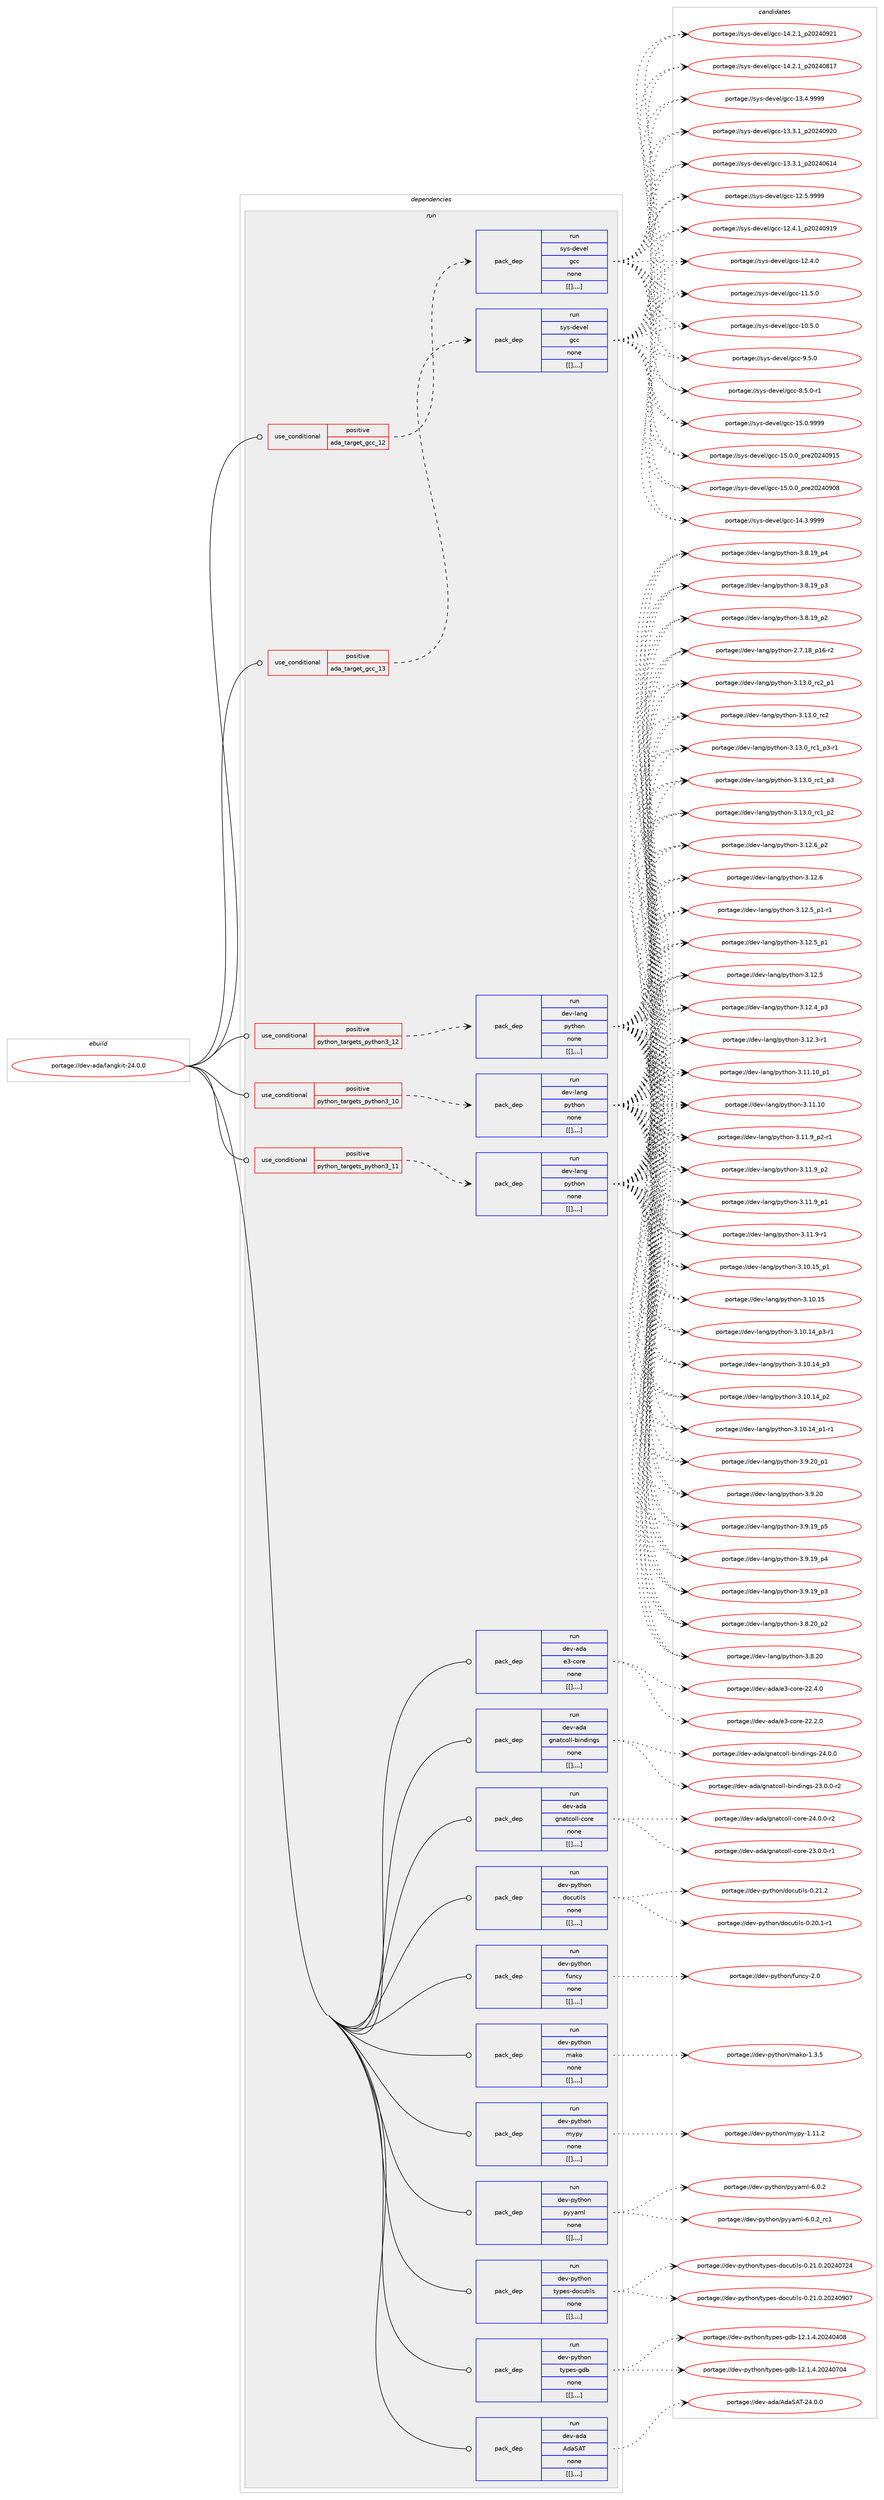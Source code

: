 digraph prolog {

# *************
# Graph options
# *************

newrank=true;
concentrate=true;
compound=true;
graph [rankdir=LR,fontname=Helvetica,fontsize=10,ranksep=1.5];#, ranksep=2.5, nodesep=0.2];
edge  [arrowhead=vee];
node  [fontname=Helvetica,fontsize=10];

# **********
# The ebuild
# **********

subgraph cluster_leftcol {
color=gray;
label=<<i>ebuild</i>>;
id [label="portage://dev-ada/langkit-24.0.0", color=red, width=4, href="../dev-ada/langkit-24.0.0.svg"];
}

# ****************
# The dependencies
# ****************

subgraph cluster_midcol {
color=gray;
label=<<i>dependencies</i>>;
subgraph cluster_compile {
fillcolor="#eeeeee";
style=filled;
label=<<i>compile</i>>;
}
subgraph cluster_compileandrun {
fillcolor="#eeeeee";
style=filled;
label=<<i>compile and run</i>>;
}
subgraph cluster_run {
fillcolor="#eeeeee";
style=filled;
label=<<i>run</i>>;
subgraph cond16832 {
dependency63616 [label=<<TABLE BORDER="0" CELLBORDER="1" CELLSPACING="0" CELLPADDING="4"><TR><TD ROWSPAN="3" CELLPADDING="10">use_conditional</TD></TR><TR><TD>positive</TD></TR><TR><TD>ada_target_gcc_12</TD></TR></TABLE>>, shape=none, color=red];
subgraph pack45867 {
dependency63617 [label=<<TABLE BORDER="0" CELLBORDER="1" CELLSPACING="0" CELLPADDING="4" WIDTH="220"><TR><TD ROWSPAN="6" CELLPADDING="30">pack_dep</TD></TR><TR><TD WIDTH="110">run</TD></TR><TR><TD>sys-devel</TD></TR><TR><TD>gcc</TD></TR><TR><TD>none</TD></TR><TR><TD>[[],,,,]</TD></TR></TABLE>>, shape=none, color=blue];
}
dependency63616:e -> dependency63617:w [weight=20,style="dashed",arrowhead="vee"];
}
id:e -> dependency63616:w [weight=20,style="solid",arrowhead="odot"];
subgraph cond16833 {
dependency63618 [label=<<TABLE BORDER="0" CELLBORDER="1" CELLSPACING="0" CELLPADDING="4"><TR><TD ROWSPAN="3" CELLPADDING="10">use_conditional</TD></TR><TR><TD>positive</TD></TR><TR><TD>ada_target_gcc_13</TD></TR></TABLE>>, shape=none, color=red];
subgraph pack45868 {
dependency63619 [label=<<TABLE BORDER="0" CELLBORDER="1" CELLSPACING="0" CELLPADDING="4" WIDTH="220"><TR><TD ROWSPAN="6" CELLPADDING="30">pack_dep</TD></TR><TR><TD WIDTH="110">run</TD></TR><TR><TD>sys-devel</TD></TR><TR><TD>gcc</TD></TR><TR><TD>none</TD></TR><TR><TD>[[],,,,]</TD></TR></TABLE>>, shape=none, color=blue];
}
dependency63618:e -> dependency63619:w [weight=20,style="dashed",arrowhead="vee"];
}
id:e -> dependency63618:w [weight=20,style="solid",arrowhead="odot"];
subgraph cond16834 {
dependency63620 [label=<<TABLE BORDER="0" CELLBORDER="1" CELLSPACING="0" CELLPADDING="4"><TR><TD ROWSPAN="3" CELLPADDING="10">use_conditional</TD></TR><TR><TD>positive</TD></TR><TR><TD>python_targets_python3_10</TD></TR></TABLE>>, shape=none, color=red];
subgraph pack45869 {
dependency63621 [label=<<TABLE BORDER="0" CELLBORDER="1" CELLSPACING="0" CELLPADDING="4" WIDTH="220"><TR><TD ROWSPAN="6" CELLPADDING="30">pack_dep</TD></TR><TR><TD WIDTH="110">run</TD></TR><TR><TD>dev-lang</TD></TR><TR><TD>python</TD></TR><TR><TD>none</TD></TR><TR><TD>[[],,,,]</TD></TR></TABLE>>, shape=none, color=blue];
}
dependency63620:e -> dependency63621:w [weight=20,style="dashed",arrowhead="vee"];
}
id:e -> dependency63620:w [weight=20,style="solid",arrowhead="odot"];
subgraph cond16835 {
dependency63622 [label=<<TABLE BORDER="0" CELLBORDER="1" CELLSPACING="0" CELLPADDING="4"><TR><TD ROWSPAN="3" CELLPADDING="10">use_conditional</TD></TR><TR><TD>positive</TD></TR><TR><TD>python_targets_python3_11</TD></TR></TABLE>>, shape=none, color=red];
subgraph pack45870 {
dependency63623 [label=<<TABLE BORDER="0" CELLBORDER="1" CELLSPACING="0" CELLPADDING="4" WIDTH="220"><TR><TD ROWSPAN="6" CELLPADDING="30">pack_dep</TD></TR><TR><TD WIDTH="110">run</TD></TR><TR><TD>dev-lang</TD></TR><TR><TD>python</TD></TR><TR><TD>none</TD></TR><TR><TD>[[],,,,]</TD></TR></TABLE>>, shape=none, color=blue];
}
dependency63622:e -> dependency63623:w [weight=20,style="dashed",arrowhead="vee"];
}
id:e -> dependency63622:w [weight=20,style="solid",arrowhead="odot"];
subgraph cond16836 {
dependency63624 [label=<<TABLE BORDER="0" CELLBORDER="1" CELLSPACING="0" CELLPADDING="4"><TR><TD ROWSPAN="3" CELLPADDING="10">use_conditional</TD></TR><TR><TD>positive</TD></TR><TR><TD>python_targets_python3_12</TD></TR></TABLE>>, shape=none, color=red];
subgraph pack45871 {
dependency63625 [label=<<TABLE BORDER="0" CELLBORDER="1" CELLSPACING="0" CELLPADDING="4" WIDTH="220"><TR><TD ROWSPAN="6" CELLPADDING="30">pack_dep</TD></TR><TR><TD WIDTH="110">run</TD></TR><TR><TD>dev-lang</TD></TR><TR><TD>python</TD></TR><TR><TD>none</TD></TR><TR><TD>[[],,,,]</TD></TR></TABLE>>, shape=none, color=blue];
}
dependency63624:e -> dependency63625:w [weight=20,style="dashed",arrowhead="vee"];
}
id:e -> dependency63624:w [weight=20,style="solid",arrowhead="odot"];
subgraph pack45872 {
dependency63626 [label=<<TABLE BORDER="0" CELLBORDER="1" CELLSPACING="0" CELLPADDING="4" WIDTH="220"><TR><TD ROWSPAN="6" CELLPADDING="30">pack_dep</TD></TR><TR><TD WIDTH="110">run</TD></TR><TR><TD>dev-ada</TD></TR><TR><TD>AdaSAT</TD></TR><TR><TD>none</TD></TR><TR><TD>[[],,,,]</TD></TR></TABLE>>, shape=none, color=blue];
}
id:e -> dependency63626:w [weight=20,style="solid",arrowhead="odot"];
subgraph pack45873 {
dependency63627 [label=<<TABLE BORDER="0" CELLBORDER="1" CELLSPACING="0" CELLPADDING="4" WIDTH="220"><TR><TD ROWSPAN="6" CELLPADDING="30">pack_dep</TD></TR><TR><TD WIDTH="110">run</TD></TR><TR><TD>dev-ada</TD></TR><TR><TD>e3-core</TD></TR><TR><TD>none</TD></TR><TR><TD>[[],,,,]</TD></TR></TABLE>>, shape=none, color=blue];
}
id:e -> dependency63627:w [weight=20,style="solid",arrowhead="odot"];
subgraph pack45874 {
dependency63628 [label=<<TABLE BORDER="0" CELLBORDER="1" CELLSPACING="0" CELLPADDING="4" WIDTH="220"><TR><TD ROWSPAN="6" CELLPADDING="30">pack_dep</TD></TR><TR><TD WIDTH="110">run</TD></TR><TR><TD>dev-ada</TD></TR><TR><TD>gnatcoll-bindings</TD></TR><TR><TD>none</TD></TR><TR><TD>[[],,,,]</TD></TR></TABLE>>, shape=none, color=blue];
}
id:e -> dependency63628:w [weight=20,style="solid",arrowhead="odot"];
subgraph pack45875 {
dependency63629 [label=<<TABLE BORDER="0" CELLBORDER="1" CELLSPACING="0" CELLPADDING="4" WIDTH="220"><TR><TD ROWSPAN="6" CELLPADDING="30">pack_dep</TD></TR><TR><TD WIDTH="110">run</TD></TR><TR><TD>dev-ada</TD></TR><TR><TD>gnatcoll-core</TD></TR><TR><TD>none</TD></TR><TR><TD>[[],,,,]</TD></TR></TABLE>>, shape=none, color=blue];
}
id:e -> dependency63629:w [weight=20,style="solid",arrowhead="odot"];
subgraph pack45876 {
dependency63630 [label=<<TABLE BORDER="0" CELLBORDER="1" CELLSPACING="0" CELLPADDING="4" WIDTH="220"><TR><TD ROWSPAN="6" CELLPADDING="30">pack_dep</TD></TR><TR><TD WIDTH="110">run</TD></TR><TR><TD>dev-python</TD></TR><TR><TD>docutils</TD></TR><TR><TD>none</TD></TR><TR><TD>[[],,,,]</TD></TR></TABLE>>, shape=none, color=blue];
}
id:e -> dependency63630:w [weight=20,style="solid",arrowhead="odot"];
subgraph pack45877 {
dependency63631 [label=<<TABLE BORDER="0" CELLBORDER="1" CELLSPACING="0" CELLPADDING="4" WIDTH="220"><TR><TD ROWSPAN="6" CELLPADDING="30">pack_dep</TD></TR><TR><TD WIDTH="110">run</TD></TR><TR><TD>dev-python</TD></TR><TR><TD>funcy</TD></TR><TR><TD>none</TD></TR><TR><TD>[[],,,,]</TD></TR></TABLE>>, shape=none, color=blue];
}
id:e -> dependency63631:w [weight=20,style="solid",arrowhead="odot"];
subgraph pack45878 {
dependency63632 [label=<<TABLE BORDER="0" CELLBORDER="1" CELLSPACING="0" CELLPADDING="4" WIDTH="220"><TR><TD ROWSPAN="6" CELLPADDING="30">pack_dep</TD></TR><TR><TD WIDTH="110">run</TD></TR><TR><TD>dev-python</TD></TR><TR><TD>mako</TD></TR><TR><TD>none</TD></TR><TR><TD>[[],,,,]</TD></TR></TABLE>>, shape=none, color=blue];
}
id:e -> dependency63632:w [weight=20,style="solid",arrowhead="odot"];
subgraph pack45879 {
dependency63633 [label=<<TABLE BORDER="0" CELLBORDER="1" CELLSPACING="0" CELLPADDING="4" WIDTH="220"><TR><TD ROWSPAN="6" CELLPADDING="30">pack_dep</TD></TR><TR><TD WIDTH="110">run</TD></TR><TR><TD>dev-python</TD></TR><TR><TD>mypy</TD></TR><TR><TD>none</TD></TR><TR><TD>[[],,,,]</TD></TR></TABLE>>, shape=none, color=blue];
}
id:e -> dependency63633:w [weight=20,style="solid",arrowhead="odot"];
subgraph pack45880 {
dependency63634 [label=<<TABLE BORDER="0" CELLBORDER="1" CELLSPACING="0" CELLPADDING="4" WIDTH="220"><TR><TD ROWSPAN="6" CELLPADDING="30">pack_dep</TD></TR><TR><TD WIDTH="110">run</TD></TR><TR><TD>dev-python</TD></TR><TR><TD>pyyaml</TD></TR><TR><TD>none</TD></TR><TR><TD>[[],,,,]</TD></TR></TABLE>>, shape=none, color=blue];
}
id:e -> dependency63634:w [weight=20,style="solid",arrowhead="odot"];
subgraph pack45881 {
dependency63635 [label=<<TABLE BORDER="0" CELLBORDER="1" CELLSPACING="0" CELLPADDING="4" WIDTH="220"><TR><TD ROWSPAN="6" CELLPADDING="30">pack_dep</TD></TR><TR><TD WIDTH="110">run</TD></TR><TR><TD>dev-python</TD></TR><TR><TD>types-docutils</TD></TR><TR><TD>none</TD></TR><TR><TD>[[],,,,]</TD></TR></TABLE>>, shape=none, color=blue];
}
id:e -> dependency63635:w [weight=20,style="solid",arrowhead="odot"];
subgraph pack45882 {
dependency63636 [label=<<TABLE BORDER="0" CELLBORDER="1" CELLSPACING="0" CELLPADDING="4" WIDTH="220"><TR><TD ROWSPAN="6" CELLPADDING="30">pack_dep</TD></TR><TR><TD WIDTH="110">run</TD></TR><TR><TD>dev-python</TD></TR><TR><TD>types-gdb</TD></TR><TR><TD>none</TD></TR><TR><TD>[[],,,,]</TD></TR></TABLE>>, shape=none, color=blue];
}
id:e -> dependency63636:w [weight=20,style="solid",arrowhead="odot"];
}
}

# **************
# The candidates
# **************

subgraph cluster_choices {
rank=same;
color=gray;
label=<<i>candidates</i>>;

subgraph choice45867 {
color=black;
nodesep=1;
choice1151211154510010111810110847103999945495346484657575757 [label="portage://sys-devel/gcc-15.0.9999", color=red, width=4,href="../sys-devel/gcc-15.0.9999.svg"];
choice1151211154510010111810110847103999945495346484648951121141015048505248574953 [label="portage://sys-devel/gcc-15.0.0_pre20240915", color=red, width=4,href="../sys-devel/gcc-15.0.0_pre20240915.svg"];
choice1151211154510010111810110847103999945495346484648951121141015048505248574856 [label="portage://sys-devel/gcc-15.0.0_pre20240908", color=red, width=4,href="../sys-devel/gcc-15.0.0_pre20240908.svg"];
choice1151211154510010111810110847103999945495246514657575757 [label="portage://sys-devel/gcc-14.3.9999", color=red, width=4,href="../sys-devel/gcc-14.3.9999.svg"];
choice1151211154510010111810110847103999945495246504649951125048505248575049 [label="portage://sys-devel/gcc-14.2.1_p20240921", color=red, width=4,href="../sys-devel/gcc-14.2.1_p20240921.svg"];
choice1151211154510010111810110847103999945495246504649951125048505248564955 [label="portage://sys-devel/gcc-14.2.1_p20240817", color=red, width=4,href="../sys-devel/gcc-14.2.1_p20240817.svg"];
choice1151211154510010111810110847103999945495146524657575757 [label="portage://sys-devel/gcc-13.4.9999", color=red, width=4,href="../sys-devel/gcc-13.4.9999.svg"];
choice1151211154510010111810110847103999945495146514649951125048505248575048 [label="portage://sys-devel/gcc-13.3.1_p20240920", color=red, width=4,href="../sys-devel/gcc-13.3.1_p20240920.svg"];
choice1151211154510010111810110847103999945495146514649951125048505248544952 [label="portage://sys-devel/gcc-13.3.1_p20240614", color=red, width=4,href="../sys-devel/gcc-13.3.1_p20240614.svg"];
choice1151211154510010111810110847103999945495046534657575757 [label="portage://sys-devel/gcc-12.5.9999", color=red, width=4,href="../sys-devel/gcc-12.5.9999.svg"];
choice1151211154510010111810110847103999945495046524649951125048505248574957 [label="portage://sys-devel/gcc-12.4.1_p20240919", color=red, width=4,href="../sys-devel/gcc-12.4.1_p20240919.svg"];
choice1151211154510010111810110847103999945495046524648 [label="portage://sys-devel/gcc-12.4.0", color=red, width=4,href="../sys-devel/gcc-12.4.0.svg"];
choice1151211154510010111810110847103999945494946534648 [label="portage://sys-devel/gcc-11.5.0", color=red, width=4,href="../sys-devel/gcc-11.5.0.svg"];
choice1151211154510010111810110847103999945494846534648 [label="portage://sys-devel/gcc-10.5.0", color=red, width=4,href="../sys-devel/gcc-10.5.0.svg"];
choice11512111545100101118101108471039999455746534648 [label="portage://sys-devel/gcc-9.5.0", color=red, width=4,href="../sys-devel/gcc-9.5.0.svg"];
choice115121115451001011181011084710399994556465346484511449 [label="portage://sys-devel/gcc-8.5.0-r1", color=red, width=4,href="../sys-devel/gcc-8.5.0-r1.svg"];
dependency63617:e -> choice1151211154510010111810110847103999945495346484657575757:w [style=dotted,weight="100"];
dependency63617:e -> choice1151211154510010111810110847103999945495346484648951121141015048505248574953:w [style=dotted,weight="100"];
dependency63617:e -> choice1151211154510010111810110847103999945495346484648951121141015048505248574856:w [style=dotted,weight="100"];
dependency63617:e -> choice1151211154510010111810110847103999945495246514657575757:w [style=dotted,weight="100"];
dependency63617:e -> choice1151211154510010111810110847103999945495246504649951125048505248575049:w [style=dotted,weight="100"];
dependency63617:e -> choice1151211154510010111810110847103999945495246504649951125048505248564955:w [style=dotted,weight="100"];
dependency63617:e -> choice1151211154510010111810110847103999945495146524657575757:w [style=dotted,weight="100"];
dependency63617:e -> choice1151211154510010111810110847103999945495146514649951125048505248575048:w [style=dotted,weight="100"];
dependency63617:e -> choice1151211154510010111810110847103999945495146514649951125048505248544952:w [style=dotted,weight="100"];
dependency63617:e -> choice1151211154510010111810110847103999945495046534657575757:w [style=dotted,weight="100"];
dependency63617:e -> choice1151211154510010111810110847103999945495046524649951125048505248574957:w [style=dotted,weight="100"];
dependency63617:e -> choice1151211154510010111810110847103999945495046524648:w [style=dotted,weight="100"];
dependency63617:e -> choice1151211154510010111810110847103999945494946534648:w [style=dotted,weight="100"];
dependency63617:e -> choice1151211154510010111810110847103999945494846534648:w [style=dotted,weight="100"];
dependency63617:e -> choice11512111545100101118101108471039999455746534648:w [style=dotted,weight="100"];
dependency63617:e -> choice115121115451001011181011084710399994556465346484511449:w [style=dotted,weight="100"];
}
subgraph choice45868 {
color=black;
nodesep=1;
choice1151211154510010111810110847103999945495346484657575757 [label="portage://sys-devel/gcc-15.0.9999", color=red, width=4,href="../sys-devel/gcc-15.0.9999.svg"];
choice1151211154510010111810110847103999945495346484648951121141015048505248574953 [label="portage://sys-devel/gcc-15.0.0_pre20240915", color=red, width=4,href="../sys-devel/gcc-15.0.0_pre20240915.svg"];
choice1151211154510010111810110847103999945495346484648951121141015048505248574856 [label="portage://sys-devel/gcc-15.0.0_pre20240908", color=red, width=4,href="../sys-devel/gcc-15.0.0_pre20240908.svg"];
choice1151211154510010111810110847103999945495246514657575757 [label="portage://sys-devel/gcc-14.3.9999", color=red, width=4,href="../sys-devel/gcc-14.3.9999.svg"];
choice1151211154510010111810110847103999945495246504649951125048505248575049 [label="portage://sys-devel/gcc-14.2.1_p20240921", color=red, width=4,href="../sys-devel/gcc-14.2.1_p20240921.svg"];
choice1151211154510010111810110847103999945495246504649951125048505248564955 [label="portage://sys-devel/gcc-14.2.1_p20240817", color=red, width=4,href="../sys-devel/gcc-14.2.1_p20240817.svg"];
choice1151211154510010111810110847103999945495146524657575757 [label="portage://sys-devel/gcc-13.4.9999", color=red, width=4,href="../sys-devel/gcc-13.4.9999.svg"];
choice1151211154510010111810110847103999945495146514649951125048505248575048 [label="portage://sys-devel/gcc-13.3.1_p20240920", color=red, width=4,href="../sys-devel/gcc-13.3.1_p20240920.svg"];
choice1151211154510010111810110847103999945495146514649951125048505248544952 [label="portage://sys-devel/gcc-13.3.1_p20240614", color=red, width=4,href="../sys-devel/gcc-13.3.1_p20240614.svg"];
choice1151211154510010111810110847103999945495046534657575757 [label="portage://sys-devel/gcc-12.5.9999", color=red, width=4,href="../sys-devel/gcc-12.5.9999.svg"];
choice1151211154510010111810110847103999945495046524649951125048505248574957 [label="portage://sys-devel/gcc-12.4.1_p20240919", color=red, width=4,href="../sys-devel/gcc-12.4.1_p20240919.svg"];
choice1151211154510010111810110847103999945495046524648 [label="portage://sys-devel/gcc-12.4.0", color=red, width=4,href="../sys-devel/gcc-12.4.0.svg"];
choice1151211154510010111810110847103999945494946534648 [label="portage://sys-devel/gcc-11.5.0", color=red, width=4,href="../sys-devel/gcc-11.5.0.svg"];
choice1151211154510010111810110847103999945494846534648 [label="portage://sys-devel/gcc-10.5.0", color=red, width=4,href="../sys-devel/gcc-10.5.0.svg"];
choice11512111545100101118101108471039999455746534648 [label="portage://sys-devel/gcc-9.5.0", color=red, width=4,href="../sys-devel/gcc-9.5.0.svg"];
choice115121115451001011181011084710399994556465346484511449 [label="portage://sys-devel/gcc-8.5.0-r1", color=red, width=4,href="../sys-devel/gcc-8.5.0-r1.svg"];
dependency63619:e -> choice1151211154510010111810110847103999945495346484657575757:w [style=dotted,weight="100"];
dependency63619:e -> choice1151211154510010111810110847103999945495346484648951121141015048505248574953:w [style=dotted,weight="100"];
dependency63619:e -> choice1151211154510010111810110847103999945495346484648951121141015048505248574856:w [style=dotted,weight="100"];
dependency63619:e -> choice1151211154510010111810110847103999945495246514657575757:w [style=dotted,weight="100"];
dependency63619:e -> choice1151211154510010111810110847103999945495246504649951125048505248575049:w [style=dotted,weight="100"];
dependency63619:e -> choice1151211154510010111810110847103999945495246504649951125048505248564955:w [style=dotted,weight="100"];
dependency63619:e -> choice1151211154510010111810110847103999945495146524657575757:w [style=dotted,weight="100"];
dependency63619:e -> choice1151211154510010111810110847103999945495146514649951125048505248575048:w [style=dotted,weight="100"];
dependency63619:e -> choice1151211154510010111810110847103999945495146514649951125048505248544952:w [style=dotted,weight="100"];
dependency63619:e -> choice1151211154510010111810110847103999945495046534657575757:w [style=dotted,weight="100"];
dependency63619:e -> choice1151211154510010111810110847103999945495046524649951125048505248574957:w [style=dotted,weight="100"];
dependency63619:e -> choice1151211154510010111810110847103999945495046524648:w [style=dotted,weight="100"];
dependency63619:e -> choice1151211154510010111810110847103999945494946534648:w [style=dotted,weight="100"];
dependency63619:e -> choice1151211154510010111810110847103999945494846534648:w [style=dotted,weight="100"];
dependency63619:e -> choice11512111545100101118101108471039999455746534648:w [style=dotted,weight="100"];
dependency63619:e -> choice115121115451001011181011084710399994556465346484511449:w [style=dotted,weight="100"];
}
subgraph choice45869 {
color=black;
nodesep=1;
choice100101118451089711010347112121116104111110455146495146489511499509511249 [label="portage://dev-lang/python-3.13.0_rc2_p1", color=red, width=4,href="../dev-lang/python-3.13.0_rc2_p1.svg"];
choice10010111845108971101034711212111610411111045514649514648951149950 [label="portage://dev-lang/python-3.13.0_rc2", color=red, width=4,href="../dev-lang/python-3.13.0_rc2.svg"];
choice1001011184510897110103471121211161041111104551464951464895114994995112514511449 [label="portage://dev-lang/python-3.13.0_rc1_p3-r1", color=red, width=4,href="../dev-lang/python-3.13.0_rc1_p3-r1.svg"];
choice100101118451089711010347112121116104111110455146495146489511499499511251 [label="portage://dev-lang/python-3.13.0_rc1_p3", color=red, width=4,href="../dev-lang/python-3.13.0_rc1_p3.svg"];
choice100101118451089711010347112121116104111110455146495146489511499499511250 [label="portage://dev-lang/python-3.13.0_rc1_p2", color=red, width=4,href="../dev-lang/python-3.13.0_rc1_p2.svg"];
choice100101118451089711010347112121116104111110455146495046549511250 [label="portage://dev-lang/python-3.12.6_p2", color=red, width=4,href="../dev-lang/python-3.12.6_p2.svg"];
choice10010111845108971101034711212111610411111045514649504654 [label="portage://dev-lang/python-3.12.6", color=red, width=4,href="../dev-lang/python-3.12.6.svg"];
choice1001011184510897110103471121211161041111104551464950465395112494511449 [label="portage://dev-lang/python-3.12.5_p1-r1", color=red, width=4,href="../dev-lang/python-3.12.5_p1-r1.svg"];
choice100101118451089711010347112121116104111110455146495046539511249 [label="portage://dev-lang/python-3.12.5_p1", color=red, width=4,href="../dev-lang/python-3.12.5_p1.svg"];
choice10010111845108971101034711212111610411111045514649504653 [label="portage://dev-lang/python-3.12.5", color=red, width=4,href="../dev-lang/python-3.12.5.svg"];
choice100101118451089711010347112121116104111110455146495046529511251 [label="portage://dev-lang/python-3.12.4_p3", color=red, width=4,href="../dev-lang/python-3.12.4_p3.svg"];
choice100101118451089711010347112121116104111110455146495046514511449 [label="portage://dev-lang/python-3.12.3-r1", color=red, width=4,href="../dev-lang/python-3.12.3-r1.svg"];
choice10010111845108971101034711212111610411111045514649494649489511249 [label="portage://dev-lang/python-3.11.10_p1", color=red, width=4,href="../dev-lang/python-3.11.10_p1.svg"];
choice1001011184510897110103471121211161041111104551464949464948 [label="portage://dev-lang/python-3.11.10", color=red, width=4,href="../dev-lang/python-3.11.10.svg"];
choice1001011184510897110103471121211161041111104551464949465795112504511449 [label="portage://dev-lang/python-3.11.9_p2-r1", color=red, width=4,href="../dev-lang/python-3.11.9_p2-r1.svg"];
choice100101118451089711010347112121116104111110455146494946579511250 [label="portage://dev-lang/python-3.11.9_p2", color=red, width=4,href="../dev-lang/python-3.11.9_p2.svg"];
choice100101118451089711010347112121116104111110455146494946579511249 [label="portage://dev-lang/python-3.11.9_p1", color=red, width=4,href="../dev-lang/python-3.11.9_p1.svg"];
choice100101118451089711010347112121116104111110455146494946574511449 [label="portage://dev-lang/python-3.11.9-r1", color=red, width=4,href="../dev-lang/python-3.11.9-r1.svg"];
choice10010111845108971101034711212111610411111045514649484649539511249 [label="portage://dev-lang/python-3.10.15_p1", color=red, width=4,href="../dev-lang/python-3.10.15_p1.svg"];
choice1001011184510897110103471121211161041111104551464948464953 [label="portage://dev-lang/python-3.10.15", color=red, width=4,href="../dev-lang/python-3.10.15.svg"];
choice100101118451089711010347112121116104111110455146494846495295112514511449 [label="portage://dev-lang/python-3.10.14_p3-r1", color=red, width=4,href="../dev-lang/python-3.10.14_p3-r1.svg"];
choice10010111845108971101034711212111610411111045514649484649529511251 [label="portage://dev-lang/python-3.10.14_p3", color=red, width=4,href="../dev-lang/python-3.10.14_p3.svg"];
choice10010111845108971101034711212111610411111045514649484649529511250 [label="portage://dev-lang/python-3.10.14_p2", color=red, width=4,href="../dev-lang/python-3.10.14_p2.svg"];
choice100101118451089711010347112121116104111110455146494846495295112494511449 [label="portage://dev-lang/python-3.10.14_p1-r1", color=red, width=4,href="../dev-lang/python-3.10.14_p1-r1.svg"];
choice100101118451089711010347112121116104111110455146574650489511249 [label="portage://dev-lang/python-3.9.20_p1", color=red, width=4,href="../dev-lang/python-3.9.20_p1.svg"];
choice10010111845108971101034711212111610411111045514657465048 [label="portage://dev-lang/python-3.9.20", color=red, width=4,href="../dev-lang/python-3.9.20.svg"];
choice100101118451089711010347112121116104111110455146574649579511253 [label="portage://dev-lang/python-3.9.19_p5", color=red, width=4,href="../dev-lang/python-3.9.19_p5.svg"];
choice100101118451089711010347112121116104111110455146574649579511252 [label="portage://dev-lang/python-3.9.19_p4", color=red, width=4,href="../dev-lang/python-3.9.19_p4.svg"];
choice100101118451089711010347112121116104111110455146574649579511251 [label="portage://dev-lang/python-3.9.19_p3", color=red, width=4,href="../dev-lang/python-3.9.19_p3.svg"];
choice100101118451089711010347112121116104111110455146564650489511250 [label="portage://dev-lang/python-3.8.20_p2", color=red, width=4,href="../dev-lang/python-3.8.20_p2.svg"];
choice10010111845108971101034711212111610411111045514656465048 [label="portage://dev-lang/python-3.8.20", color=red, width=4,href="../dev-lang/python-3.8.20.svg"];
choice100101118451089711010347112121116104111110455146564649579511252 [label="portage://dev-lang/python-3.8.19_p4", color=red, width=4,href="../dev-lang/python-3.8.19_p4.svg"];
choice100101118451089711010347112121116104111110455146564649579511251 [label="portage://dev-lang/python-3.8.19_p3", color=red, width=4,href="../dev-lang/python-3.8.19_p3.svg"];
choice100101118451089711010347112121116104111110455146564649579511250 [label="portage://dev-lang/python-3.8.19_p2", color=red, width=4,href="../dev-lang/python-3.8.19_p2.svg"];
choice100101118451089711010347112121116104111110455046554649569511249544511450 [label="portage://dev-lang/python-2.7.18_p16-r2", color=red, width=4,href="../dev-lang/python-2.7.18_p16-r2.svg"];
dependency63621:e -> choice100101118451089711010347112121116104111110455146495146489511499509511249:w [style=dotted,weight="100"];
dependency63621:e -> choice10010111845108971101034711212111610411111045514649514648951149950:w [style=dotted,weight="100"];
dependency63621:e -> choice1001011184510897110103471121211161041111104551464951464895114994995112514511449:w [style=dotted,weight="100"];
dependency63621:e -> choice100101118451089711010347112121116104111110455146495146489511499499511251:w [style=dotted,weight="100"];
dependency63621:e -> choice100101118451089711010347112121116104111110455146495146489511499499511250:w [style=dotted,weight="100"];
dependency63621:e -> choice100101118451089711010347112121116104111110455146495046549511250:w [style=dotted,weight="100"];
dependency63621:e -> choice10010111845108971101034711212111610411111045514649504654:w [style=dotted,weight="100"];
dependency63621:e -> choice1001011184510897110103471121211161041111104551464950465395112494511449:w [style=dotted,weight="100"];
dependency63621:e -> choice100101118451089711010347112121116104111110455146495046539511249:w [style=dotted,weight="100"];
dependency63621:e -> choice10010111845108971101034711212111610411111045514649504653:w [style=dotted,weight="100"];
dependency63621:e -> choice100101118451089711010347112121116104111110455146495046529511251:w [style=dotted,weight="100"];
dependency63621:e -> choice100101118451089711010347112121116104111110455146495046514511449:w [style=dotted,weight="100"];
dependency63621:e -> choice10010111845108971101034711212111610411111045514649494649489511249:w [style=dotted,weight="100"];
dependency63621:e -> choice1001011184510897110103471121211161041111104551464949464948:w [style=dotted,weight="100"];
dependency63621:e -> choice1001011184510897110103471121211161041111104551464949465795112504511449:w [style=dotted,weight="100"];
dependency63621:e -> choice100101118451089711010347112121116104111110455146494946579511250:w [style=dotted,weight="100"];
dependency63621:e -> choice100101118451089711010347112121116104111110455146494946579511249:w [style=dotted,weight="100"];
dependency63621:e -> choice100101118451089711010347112121116104111110455146494946574511449:w [style=dotted,weight="100"];
dependency63621:e -> choice10010111845108971101034711212111610411111045514649484649539511249:w [style=dotted,weight="100"];
dependency63621:e -> choice1001011184510897110103471121211161041111104551464948464953:w [style=dotted,weight="100"];
dependency63621:e -> choice100101118451089711010347112121116104111110455146494846495295112514511449:w [style=dotted,weight="100"];
dependency63621:e -> choice10010111845108971101034711212111610411111045514649484649529511251:w [style=dotted,weight="100"];
dependency63621:e -> choice10010111845108971101034711212111610411111045514649484649529511250:w [style=dotted,weight="100"];
dependency63621:e -> choice100101118451089711010347112121116104111110455146494846495295112494511449:w [style=dotted,weight="100"];
dependency63621:e -> choice100101118451089711010347112121116104111110455146574650489511249:w [style=dotted,weight="100"];
dependency63621:e -> choice10010111845108971101034711212111610411111045514657465048:w [style=dotted,weight="100"];
dependency63621:e -> choice100101118451089711010347112121116104111110455146574649579511253:w [style=dotted,weight="100"];
dependency63621:e -> choice100101118451089711010347112121116104111110455146574649579511252:w [style=dotted,weight="100"];
dependency63621:e -> choice100101118451089711010347112121116104111110455146574649579511251:w [style=dotted,weight="100"];
dependency63621:e -> choice100101118451089711010347112121116104111110455146564650489511250:w [style=dotted,weight="100"];
dependency63621:e -> choice10010111845108971101034711212111610411111045514656465048:w [style=dotted,weight="100"];
dependency63621:e -> choice100101118451089711010347112121116104111110455146564649579511252:w [style=dotted,weight="100"];
dependency63621:e -> choice100101118451089711010347112121116104111110455146564649579511251:w [style=dotted,weight="100"];
dependency63621:e -> choice100101118451089711010347112121116104111110455146564649579511250:w [style=dotted,weight="100"];
dependency63621:e -> choice100101118451089711010347112121116104111110455046554649569511249544511450:w [style=dotted,weight="100"];
}
subgraph choice45870 {
color=black;
nodesep=1;
choice100101118451089711010347112121116104111110455146495146489511499509511249 [label="portage://dev-lang/python-3.13.0_rc2_p1", color=red, width=4,href="../dev-lang/python-3.13.0_rc2_p1.svg"];
choice10010111845108971101034711212111610411111045514649514648951149950 [label="portage://dev-lang/python-3.13.0_rc2", color=red, width=4,href="../dev-lang/python-3.13.0_rc2.svg"];
choice1001011184510897110103471121211161041111104551464951464895114994995112514511449 [label="portage://dev-lang/python-3.13.0_rc1_p3-r1", color=red, width=4,href="../dev-lang/python-3.13.0_rc1_p3-r1.svg"];
choice100101118451089711010347112121116104111110455146495146489511499499511251 [label="portage://dev-lang/python-3.13.0_rc1_p3", color=red, width=4,href="../dev-lang/python-3.13.0_rc1_p3.svg"];
choice100101118451089711010347112121116104111110455146495146489511499499511250 [label="portage://dev-lang/python-3.13.0_rc1_p2", color=red, width=4,href="../dev-lang/python-3.13.0_rc1_p2.svg"];
choice100101118451089711010347112121116104111110455146495046549511250 [label="portage://dev-lang/python-3.12.6_p2", color=red, width=4,href="../dev-lang/python-3.12.6_p2.svg"];
choice10010111845108971101034711212111610411111045514649504654 [label="portage://dev-lang/python-3.12.6", color=red, width=4,href="../dev-lang/python-3.12.6.svg"];
choice1001011184510897110103471121211161041111104551464950465395112494511449 [label="portage://dev-lang/python-3.12.5_p1-r1", color=red, width=4,href="../dev-lang/python-3.12.5_p1-r1.svg"];
choice100101118451089711010347112121116104111110455146495046539511249 [label="portage://dev-lang/python-3.12.5_p1", color=red, width=4,href="../dev-lang/python-3.12.5_p1.svg"];
choice10010111845108971101034711212111610411111045514649504653 [label="portage://dev-lang/python-3.12.5", color=red, width=4,href="../dev-lang/python-3.12.5.svg"];
choice100101118451089711010347112121116104111110455146495046529511251 [label="portage://dev-lang/python-3.12.4_p3", color=red, width=4,href="../dev-lang/python-3.12.4_p3.svg"];
choice100101118451089711010347112121116104111110455146495046514511449 [label="portage://dev-lang/python-3.12.3-r1", color=red, width=4,href="../dev-lang/python-3.12.3-r1.svg"];
choice10010111845108971101034711212111610411111045514649494649489511249 [label="portage://dev-lang/python-3.11.10_p1", color=red, width=4,href="../dev-lang/python-3.11.10_p1.svg"];
choice1001011184510897110103471121211161041111104551464949464948 [label="portage://dev-lang/python-3.11.10", color=red, width=4,href="../dev-lang/python-3.11.10.svg"];
choice1001011184510897110103471121211161041111104551464949465795112504511449 [label="portage://dev-lang/python-3.11.9_p2-r1", color=red, width=4,href="../dev-lang/python-3.11.9_p2-r1.svg"];
choice100101118451089711010347112121116104111110455146494946579511250 [label="portage://dev-lang/python-3.11.9_p2", color=red, width=4,href="../dev-lang/python-3.11.9_p2.svg"];
choice100101118451089711010347112121116104111110455146494946579511249 [label="portage://dev-lang/python-3.11.9_p1", color=red, width=4,href="../dev-lang/python-3.11.9_p1.svg"];
choice100101118451089711010347112121116104111110455146494946574511449 [label="portage://dev-lang/python-3.11.9-r1", color=red, width=4,href="../dev-lang/python-3.11.9-r1.svg"];
choice10010111845108971101034711212111610411111045514649484649539511249 [label="portage://dev-lang/python-3.10.15_p1", color=red, width=4,href="../dev-lang/python-3.10.15_p1.svg"];
choice1001011184510897110103471121211161041111104551464948464953 [label="portage://dev-lang/python-3.10.15", color=red, width=4,href="../dev-lang/python-3.10.15.svg"];
choice100101118451089711010347112121116104111110455146494846495295112514511449 [label="portage://dev-lang/python-3.10.14_p3-r1", color=red, width=4,href="../dev-lang/python-3.10.14_p3-r1.svg"];
choice10010111845108971101034711212111610411111045514649484649529511251 [label="portage://dev-lang/python-3.10.14_p3", color=red, width=4,href="../dev-lang/python-3.10.14_p3.svg"];
choice10010111845108971101034711212111610411111045514649484649529511250 [label="portage://dev-lang/python-3.10.14_p2", color=red, width=4,href="../dev-lang/python-3.10.14_p2.svg"];
choice100101118451089711010347112121116104111110455146494846495295112494511449 [label="portage://dev-lang/python-3.10.14_p1-r1", color=red, width=4,href="../dev-lang/python-3.10.14_p1-r1.svg"];
choice100101118451089711010347112121116104111110455146574650489511249 [label="portage://dev-lang/python-3.9.20_p1", color=red, width=4,href="../dev-lang/python-3.9.20_p1.svg"];
choice10010111845108971101034711212111610411111045514657465048 [label="portage://dev-lang/python-3.9.20", color=red, width=4,href="../dev-lang/python-3.9.20.svg"];
choice100101118451089711010347112121116104111110455146574649579511253 [label="portage://dev-lang/python-3.9.19_p5", color=red, width=4,href="../dev-lang/python-3.9.19_p5.svg"];
choice100101118451089711010347112121116104111110455146574649579511252 [label="portage://dev-lang/python-3.9.19_p4", color=red, width=4,href="../dev-lang/python-3.9.19_p4.svg"];
choice100101118451089711010347112121116104111110455146574649579511251 [label="portage://dev-lang/python-3.9.19_p3", color=red, width=4,href="../dev-lang/python-3.9.19_p3.svg"];
choice100101118451089711010347112121116104111110455146564650489511250 [label="portage://dev-lang/python-3.8.20_p2", color=red, width=4,href="../dev-lang/python-3.8.20_p2.svg"];
choice10010111845108971101034711212111610411111045514656465048 [label="portage://dev-lang/python-3.8.20", color=red, width=4,href="../dev-lang/python-3.8.20.svg"];
choice100101118451089711010347112121116104111110455146564649579511252 [label="portage://dev-lang/python-3.8.19_p4", color=red, width=4,href="../dev-lang/python-3.8.19_p4.svg"];
choice100101118451089711010347112121116104111110455146564649579511251 [label="portage://dev-lang/python-3.8.19_p3", color=red, width=4,href="../dev-lang/python-3.8.19_p3.svg"];
choice100101118451089711010347112121116104111110455146564649579511250 [label="portage://dev-lang/python-3.8.19_p2", color=red, width=4,href="../dev-lang/python-3.8.19_p2.svg"];
choice100101118451089711010347112121116104111110455046554649569511249544511450 [label="portage://dev-lang/python-2.7.18_p16-r2", color=red, width=4,href="../dev-lang/python-2.7.18_p16-r2.svg"];
dependency63623:e -> choice100101118451089711010347112121116104111110455146495146489511499509511249:w [style=dotted,weight="100"];
dependency63623:e -> choice10010111845108971101034711212111610411111045514649514648951149950:w [style=dotted,weight="100"];
dependency63623:e -> choice1001011184510897110103471121211161041111104551464951464895114994995112514511449:w [style=dotted,weight="100"];
dependency63623:e -> choice100101118451089711010347112121116104111110455146495146489511499499511251:w [style=dotted,weight="100"];
dependency63623:e -> choice100101118451089711010347112121116104111110455146495146489511499499511250:w [style=dotted,weight="100"];
dependency63623:e -> choice100101118451089711010347112121116104111110455146495046549511250:w [style=dotted,weight="100"];
dependency63623:e -> choice10010111845108971101034711212111610411111045514649504654:w [style=dotted,weight="100"];
dependency63623:e -> choice1001011184510897110103471121211161041111104551464950465395112494511449:w [style=dotted,weight="100"];
dependency63623:e -> choice100101118451089711010347112121116104111110455146495046539511249:w [style=dotted,weight="100"];
dependency63623:e -> choice10010111845108971101034711212111610411111045514649504653:w [style=dotted,weight="100"];
dependency63623:e -> choice100101118451089711010347112121116104111110455146495046529511251:w [style=dotted,weight="100"];
dependency63623:e -> choice100101118451089711010347112121116104111110455146495046514511449:w [style=dotted,weight="100"];
dependency63623:e -> choice10010111845108971101034711212111610411111045514649494649489511249:w [style=dotted,weight="100"];
dependency63623:e -> choice1001011184510897110103471121211161041111104551464949464948:w [style=dotted,weight="100"];
dependency63623:e -> choice1001011184510897110103471121211161041111104551464949465795112504511449:w [style=dotted,weight="100"];
dependency63623:e -> choice100101118451089711010347112121116104111110455146494946579511250:w [style=dotted,weight="100"];
dependency63623:e -> choice100101118451089711010347112121116104111110455146494946579511249:w [style=dotted,weight="100"];
dependency63623:e -> choice100101118451089711010347112121116104111110455146494946574511449:w [style=dotted,weight="100"];
dependency63623:e -> choice10010111845108971101034711212111610411111045514649484649539511249:w [style=dotted,weight="100"];
dependency63623:e -> choice1001011184510897110103471121211161041111104551464948464953:w [style=dotted,weight="100"];
dependency63623:e -> choice100101118451089711010347112121116104111110455146494846495295112514511449:w [style=dotted,weight="100"];
dependency63623:e -> choice10010111845108971101034711212111610411111045514649484649529511251:w [style=dotted,weight="100"];
dependency63623:e -> choice10010111845108971101034711212111610411111045514649484649529511250:w [style=dotted,weight="100"];
dependency63623:e -> choice100101118451089711010347112121116104111110455146494846495295112494511449:w [style=dotted,weight="100"];
dependency63623:e -> choice100101118451089711010347112121116104111110455146574650489511249:w [style=dotted,weight="100"];
dependency63623:e -> choice10010111845108971101034711212111610411111045514657465048:w [style=dotted,weight="100"];
dependency63623:e -> choice100101118451089711010347112121116104111110455146574649579511253:w [style=dotted,weight="100"];
dependency63623:e -> choice100101118451089711010347112121116104111110455146574649579511252:w [style=dotted,weight="100"];
dependency63623:e -> choice100101118451089711010347112121116104111110455146574649579511251:w [style=dotted,weight="100"];
dependency63623:e -> choice100101118451089711010347112121116104111110455146564650489511250:w [style=dotted,weight="100"];
dependency63623:e -> choice10010111845108971101034711212111610411111045514656465048:w [style=dotted,weight="100"];
dependency63623:e -> choice100101118451089711010347112121116104111110455146564649579511252:w [style=dotted,weight="100"];
dependency63623:e -> choice100101118451089711010347112121116104111110455146564649579511251:w [style=dotted,weight="100"];
dependency63623:e -> choice100101118451089711010347112121116104111110455146564649579511250:w [style=dotted,weight="100"];
dependency63623:e -> choice100101118451089711010347112121116104111110455046554649569511249544511450:w [style=dotted,weight="100"];
}
subgraph choice45871 {
color=black;
nodesep=1;
choice100101118451089711010347112121116104111110455146495146489511499509511249 [label="portage://dev-lang/python-3.13.0_rc2_p1", color=red, width=4,href="../dev-lang/python-3.13.0_rc2_p1.svg"];
choice10010111845108971101034711212111610411111045514649514648951149950 [label="portage://dev-lang/python-3.13.0_rc2", color=red, width=4,href="../dev-lang/python-3.13.0_rc2.svg"];
choice1001011184510897110103471121211161041111104551464951464895114994995112514511449 [label="portage://dev-lang/python-3.13.0_rc1_p3-r1", color=red, width=4,href="../dev-lang/python-3.13.0_rc1_p3-r1.svg"];
choice100101118451089711010347112121116104111110455146495146489511499499511251 [label="portage://dev-lang/python-3.13.0_rc1_p3", color=red, width=4,href="../dev-lang/python-3.13.0_rc1_p3.svg"];
choice100101118451089711010347112121116104111110455146495146489511499499511250 [label="portage://dev-lang/python-3.13.0_rc1_p2", color=red, width=4,href="../dev-lang/python-3.13.0_rc1_p2.svg"];
choice100101118451089711010347112121116104111110455146495046549511250 [label="portage://dev-lang/python-3.12.6_p2", color=red, width=4,href="../dev-lang/python-3.12.6_p2.svg"];
choice10010111845108971101034711212111610411111045514649504654 [label="portage://dev-lang/python-3.12.6", color=red, width=4,href="../dev-lang/python-3.12.6.svg"];
choice1001011184510897110103471121211161041111104551464950465395112494511449 [label="portage://dev-lang/python-3.12.5_p1-r1", color=red, width=4,href="../dev-lang/python-3.12.5_p1-r1.svg"];
choice100101118451089711010347112121116104111110455146495046539511249 [label="portage://dev-lang/python-3.12.5_p1", color=red, width=4,href="../dev-lang/python-3.12.5_p1.svg"];
choice10010111845108971101034711212111610411111045514649504653 [label="portage://dev-lang/python-3.12.5", color=red, width=4,href="../dev-lang/python-3.12.5.svg"];
choice100101118451089711010347112121116104111110455146495046529511251 [label="portage://dev-lang/python-3.12.4_p3", color=red, width=4,href="../dev-lang/python-3.12.4_p3.svg"];
choice100101118451089711010347112121116104111110455146495046514511449 [label="portage://dev-lang/python-3.12.3-r1", color=red, width=4,href="../dev-lang/python-3.12.3-r1.svg"];
choice10010111845108971101034711212111610411111045514649494649489511249 [label="portage://dev-lang/python-3.11.10_p1", color=red, width=4,href="../dev-lang/python-3.11.10_p1.svg"];
choice1001011184510897110103471121211161041111104551464949464948 [label="portage://dev-lang/python-3.11.10", color=red, width=4,href="../dev-lang/python-3.11.10.svg"];
choice1001011184510897110103471121211161041111104551464949465795112504511449 [label="portage://dev-lang/python-3.11.9_p2-r1", color=red, width=4,href="../dev-lang/python-3.11.9_p2-r1.svg"];
choice100101118451089711010347112121116104111110455146494946579511250 [label="portage://dev-lang/python-3.11.9_p2", color=red, width=4,href="../dev-lang/python-3.11.9_p2.svg"];
choice100101118451089711010347112121116104111110455146494946579511249 [label="portage://dev-lang/python-3.11.9_p1", color=red, width=4,href="../dev-lang/python-3.11.9_p1.svg"];
choice100101118451089711010347112121116104111110455146494946574511449 [label="portage://dev-lang/python-3.11.9-r1", color=red, width=4,href="../dev-lang/python-3.11.9-r1.svg"];
choice10010111845108971101034711212111610411111045514649484649539511249 [label="portage://dev-lang/python-3.10.15_p1", color=red, width=4,href="../dev-lang/python-3.10.15_p1.svg"];
choice1001011184510897110103471121211161041111104551464948464953 [label="portage://dev-lang/python-3.10.15", color=red, width=4,href="../dev-lang/python-3.10.15.svg"];
choice100101118451089711010347112121116104111110455146494846495295112514511449 [label="portage://dev-lang/python-3.10.14_p3-r1", color=red, width=4,href="../dev-lang/python-3.10.14_p3-r1.svg"];
choice10010111845108971101034711212111610411111045514649484649529511251 [label="portage://dev-lang/python-3.10.14_p3", color=red, width=4,href="../dev-lang/python-3.10.14_p3.svg"];
choice10010111845108971101034711212111610411111045514649484649529511250 [label="portage://dev-lang/python-3.10.14_p2", color=red, width=4,href="../dev-lang/python-3.10.14_p2.svg"];
choice100101118451089711010347112121116104111110455146494846495295112494511449 [label="portage://dev-lang/python-3.10.14_p1-r1", color=red, width=4,href="../dev-lang/python-3.10.14_p1-r1.svg"];
choice100101118451089711010347112121116104111110455146574650489511249 [label="portage://dev-lang/python-3.9.20_p1", color=red, width=4,href="../dev-lang/python-3.9.20_p1.svg"];
choice10010111845108971101034711212111610411111045514657465048 [label="portage://dev-lang/python-3.9.20", color=red, width=4,href="../dev-lang/python-3.9.20.svg"];
choice100101118451089711010347112121116104111110455146574649579511253 [label="portage://dev-lang/python-3.9.19_p5", color=red, width=4,href="../dev-lang/python-3.9.19_p5.svg"];
choice100101118451089711010347112121116104111110455146574649579511252 [label="portage://dev-lang/python-3.9.19_p4", color=red, width=4,href="../dev-lang/python-3.9.19_p4.svg"];
choice100101118451089711010347112121116104111110455146574649579511251 [label="portage://dev-lang/python-3.9.19_p3", color=red, width=4,href="../dev-lang/python-3.9.19_p3.svg"];
choice100101118451089711010347112121116104111110455146564650489511250 [label="portage://dev-lang/python-3.8.20_p2", color=red, width=4,href="../dev-lang/python-3.8.20_p2.svg"];
choice10010111845108971101034711212111610411111045514656465048 [label="portage://dev-lang/python-3.8.20", color=red, width=4,href="../dev-lang/python-3.8.20.svg"];
choice100101118451089711010347112121116104111110455146564649579511252 [label="portage://dev-lang/python-3.8.19_p4", color=red, width=4,href="../dev-lang/python-3.8.19_p4.svg"];
choice100101118451089711010347112121116104111110455146564649579511251 [label="portage://dev-lang/python-3.8.19_p3", color=red, width=4,href="../dev-lang/python-3.8.19_p3.svg"];
choice100101118451089711010347112121116104111110455146564649579511250 [label="portage://dev-lang/python-3.8.19_p2", color=red, width=4,href="../dev-lang/python-3.8.19_p2.svg"];
choice100101118451089711010347112121116104111110455046554649569511249544511450 [label="portage://dev-lang/python-2.7.18_p16-r2", color=red, width=4,href="../dev-lang/python-2.7.18_p16-r2.svg"];
dependency63625:e -> choice100101118451089711010347112121116104111110455146495146489511499509511249:w [style=dotted,weight="100"];
dependency63625:e -> choice10010111845108971101034711212111610411111045514649514648951149950:w [style=dotted,weight="100"];
dependency63625:e -> choice1001011184510897110103471121211161041111104551464951464895114994995112514511449:w [style=dotted,weight="100"];
dependency63625:e -> choice100101118451089711010347112121116104111110455146495146489511499499511251:w [style=dotted,weight="100"];
dependency63625:e -> choice100101118451089711010347112121116104111110455146495146489511499499511250:w [style=dotted,weight="100"];
dependency63625:e -> choice100101118451089711010347112121116104111110455146495046549511250:w [style=dotted,weight="100"];
dependency63625:e -> choice10010111845108971101034711212111610411111045514649504654:w [style=dotted,weight="100"];
dependency63625:e -> choice1001011184510897110103471121211161041111104551464950465395112494511449:w [style=dotted,weight="100"];
dependency63625:e -> choice100101118451089711010347112121116104111110455146495046539511249:w [style=dotted,weight="100"];
dependency63625:e -> choice10010111845108971101034711212111610411111045514649504653:w [style=dotted,weight="100"];
dependency63625:e -> choice100101118451089711010347112121116104111110455146495046529511251:w [style=dotted,weight="100"];
dependency63625:e -> choice100101118451089711010347112121116104111110455146495046514511449:w [style=dotted,weight="100"];
dependency63625:e -> choice10010111845108971101034711212111610411111045514649494649489511249:w [style=dotted,weight="100"];
dependency63625:e -> choice1001011184510897110103471121211161041111104551464949464948:w [style=dotted,weight="100"];
dependency63625:e -> choice1001011184510897110103471121211161041111104551464949465795112504511449:w [style=dotted,weight="100"];
dependency63625:e -> choice100101118451089711010347112121116104111110455146494946579511250:w [style=dotted,weight="100"];
dependency63625:e -> choice100101118451089711010347112121116104111110455146494946579511249:w [style=dotted,weight="100"];
dependency63625:e -> choice100101118451089711010347112121116104111110455146494946574511449:w [style=dotted,weight="100"];
dependency63625:e -> choice10010111845108971101034711212111610411111045514649484649539511249:w [style=dotted,weight="100"];
dependency63625:e -> choice1001011184510897110103471121211161041111104551464948464953:w [style=dotted,weight="100"];
dependency63625:e -> choice100101118451089711010347112121116104111110455146494846495295112514511449:w [style=dotted,weight="100"];
dependency63625:e -> choice10010111845108971101034711212111610411111045514649484649529511251:w [style=dotted,weight="100"];
dependency63625:e -> choice10010111845108971101034711212111610411111045514649484649529511250:w [style=dotted,weight="100"];
dependency63625:e -> choice100101118451089711010347112121116104111110455146494846495295112494511449:w [style=dotted,weight="100"];
dependency63625:e -> choice100101118451089711010347112121116104111110455146574650489511249:w [style=dotted,weight="100"];
dependency63625:e -> choice10010111845108971101034711212111610411111045514657465048:w [style=dotted,weight="100"];
dependency63625:e -> choice100101118451089711010347112121116104111110455146574649579511253:w [style=dotted,weight="100"];
dependency63625:e -> choice100101118451089711010347112121116104111110455146574649579511252:w [style=dotted,weight="100"];
dependency63625:e -> choice100101118451089711010347112121116104111110455146574649579511251:w [style=dotted,weight="100"];
dependency63625:e -> choice100101118451089711010347112121116104111110455146564650489511250:w [style=dotted,weight="100"];
dependency63625:e -> choice10010111845108971101034711212111610411111045514656465048:w [style=dotted,weight="100"];
dependency63625:e -> choice100101118451089711010347112121116104111110455146564649579511252:w [style=dotted,weight="100"];
dependency63625:e -> choice100101118451089711010347112121116104111110455146564649579511251:w [style=dotted,weight="100"];
dependency63625:e -> choice100101118451089711010347112121116104111110455146564649579511250:w [style=dotted,weight="100"];
dependency63625:e -> choice100101118451089711010347112121116104111110455046554649569511249544511450:w [style=dotted,weight="100"];
}
subgraph choice45872 {
color=black;
nodesep=1;
choice10010111845971009747651009783658445505246484648 [label="portage://dev-ada/AdaSAT-24.0.0", color=red, width=4,href="../dev-ada/AdaSAT-24.0.0.svg"];
dependency63626:e -> choice10010111845971009747651009783658445505246484648:w [style=dotted,weight="100"];
}
subgraph choice45873 {
color=black;
nodesep=1;
choice1001011184597100974710151459911111410145505046524648 [label="portage://dev-ada/e3-core-22.4.0", color=red, width=4,href="../dev-ada/e3-core-22.4.0.svg"];
choice1001011184597100974710151459911111410145505046504648 [label="portage://dev-ada/e3-core-22.2.0", color=red, width=4,href="../dev-ada/e3-core-22.2.0.svg"];
dependency63627:e -> choice1001011184597100974710151459911111410145505046524648:w [style=dotted,weight="100"];
dependency63627:e -> choice1001011184597100974710151459911111410145505046504648:w [style=dotted,weight="100"];
}
subgraph choice45874 {
color=black;
nodesep=1;
choice100101118459710097471031109711699111108108459810511010010511010311545505246484648 [label="portage://dev-ada/gnatcoll-bindings-24.0.0", color=red, width=4,href="../dev-ada/gnatcoll-bindings-24.0.0.svg"];
choice1001011184597100974710311097116991111081084598105110100105110103115455051464846484511450 [label="portage://dev-ada/gnatcoll-bindings-23.0.0-r2", color=red, width=4,href="../dev-ada/gnatcoll-bindings-23.0.0-r2.svg"];
dependency63628:e -> choice100101118459710097471031109711699111108108459810511010010511010311545505246484648:w [style=dotted,weight="100"];
dependency63628:e -> choice1001011184597100974710311097116991111081084598105110100105110103115455051464846484511450:w [style=dotted,weight="100"];
}
subgraph choice45875 {
color=black;
nodesep=1;
choice1001011184597100974710311097116991111081084599111114101455052464846484511450 [label="portage://dev-ada/gnatcoll-core-24.0.0-r2", color=red, width=4,href="../dev-ada/gnatcoll-core-24.0.0-r2.svg"];
choice1001011184597100974710311097116991111081084599111114101455051464846484511449 [label="portage://dev-ada/gnatcoll-core-23.0.0-r1", color=red, width=4,href="../dev-ada/gnatcoll-core-23.0.0-r1.svg"];
dependency63629:e -> choice1001011184597100974710311097116991111081084599111114101455052464846484511450:w [style=dotted,weight="100"];
dependency63629:e -> choice1001011184597100974710311097116991111081084599111114101455051464846484511449:w [style=dotted,weight="100"];
}
subgraph choice45876 {
color=black;
nodesep=1;
choice10010111845112121116104111110471001119911711610510811545484650494650 [label="portage://dev-python/docutils-0.21.2", color=red, width=4,href="../dev-python/docutils-0.21.2.svg"];
choice100101118451121211161041111104710011199117116105108115454846504846494511449 [label="portage://dev-python/docutils-0.20.1-r1", color=red, width=4,href="../dev-python/docutils-0.20.1-r1.svg"];
dependency63630:e -> choice10010111845112121116104111110471001119911711610510811545484650494650:w [style=dotted,weight="100"];
dependency63630:e -> choice100101118451121211161041111104710011199117116105108115454846504846494511449:w [style=dotted,weight="100"];
}
subgraph choice45877 {
color=black;
nodesep=1;
choice10010111845112121116104111110471021171109912145504648 [label="portage://dev-python/funcy-2.0", color=red, width=4,href="../dev-python/funcy-2.0.svg"];
dependency63631:e -> choice10010111845112121116104111110471021171109912145504648:w [style=dotted,weight="100"];
}
subgraph choice45878 {
color=black;
nodesep=1;
choice100101118451121211161041111104710997107111454946514653 [label="portage://dev-python/mako-1.3.5", color=red, width=4,href="../dev-python/mako-1.3.5.svg"];
dependency63632:e -> choice100101118451121211161041111104710997107111454946514653:w [style=dotted,weight="100"];
}
subgraph choice45879 {
color=black;
nodesep=1;
choice100101118451121211161041111104710912111212145494649494650 [label="portage://dev-python/mypy-1.11.2", color=red, width=4,href="../dev-python/mypy-1.11.2.svg"];
dependency63633:e -> choice100101118451121211161041111104710912111212145494649494650:w [style=dotted,weight="100"];
}
subgraph choice45880 {
color=black;
nodesep=1;
choice100101118451121211161041111104711212112197109108455446484650951149949 [label="portage://dev-python/pyyaml-6.0.2_rc1", color=red, width=4,href="../dev-python/pyyaml-6.0.2_rc1.svg"];
choice100101118451121211161041111104711212112197109108455446484650 [label="portage://dev-python/pyyaml-6.0.2", color=red, width=4,href="../dev-python/pyyaml-6.0.2.svg"];
dependency63634:e -> choice100101118451121211161041111104711212112197109108455446484650951149949:w [style=dotted,weight="100"];
dependency63634:e -> choice100101118451121211161041111104711212112197109108455446484650:w [style=dotted,weight="100"];
}
subgraph choice45881 {
color=black;
nodesep=1;
choice1001011184511212111610411111047116121112101115451001119911711610510811545484650494648465048505248574855 [label="portage://dev-python/types-docutils-0.21.0.20240907", color=red, width=4,href="../dev-python/types-docutils-0.21.0.20240907.svg"];
choice1001011184511212111610411111047116121112101115451001119911711610510811545484650494648465048505248555052 [label="portage://dev-python/types-docutils-0.21.0.20240724", color=red, width=4,href="../dev-python/types-docutils-0.21.0.20240724.svg"];
dependency63635:e -> choice1001011184511212111610411111047116121112101115451001119911711610510811545484650494648465048505248574855:w [style=dotted,weight="100"];
dependency63635:e -> choice1001011184511212111610411111047116121112101115451001119911711610510811545484650494648465048505248555052:w [style=dotted,weight="100"];
}
subgraph choice45882 {
color=black;
nodesep=1;
choice1001011184511212111610411111047116121112101115451031009845495046494652465048505248554852 [label="portage://dev-python/types-gdb-12.1.4.20240704", color=red, width=4,href="../dev-python/types-gdb-12.1.4.20240704.svg"];
choice1001011184511212111610411111047116121112101115451031009845495046494652465048505248524856 [label="portage://dev-python/types-gdb-12.1.4.20240408", color=red, width=4,href="../dev-python/types-gdb-12.1.4.20240408.svg"];
dependency63636:e -> choice1001011184511212111610411111047116121112101115451031009845495046494652465048505248554852:w [style=dotted,weight="100"];
dependency63636:e -> choice1001011184511212111610411111047116121112101115451031009845495046494652465048505248524856:w [style=dotted,weight="100"];
}
}

}
